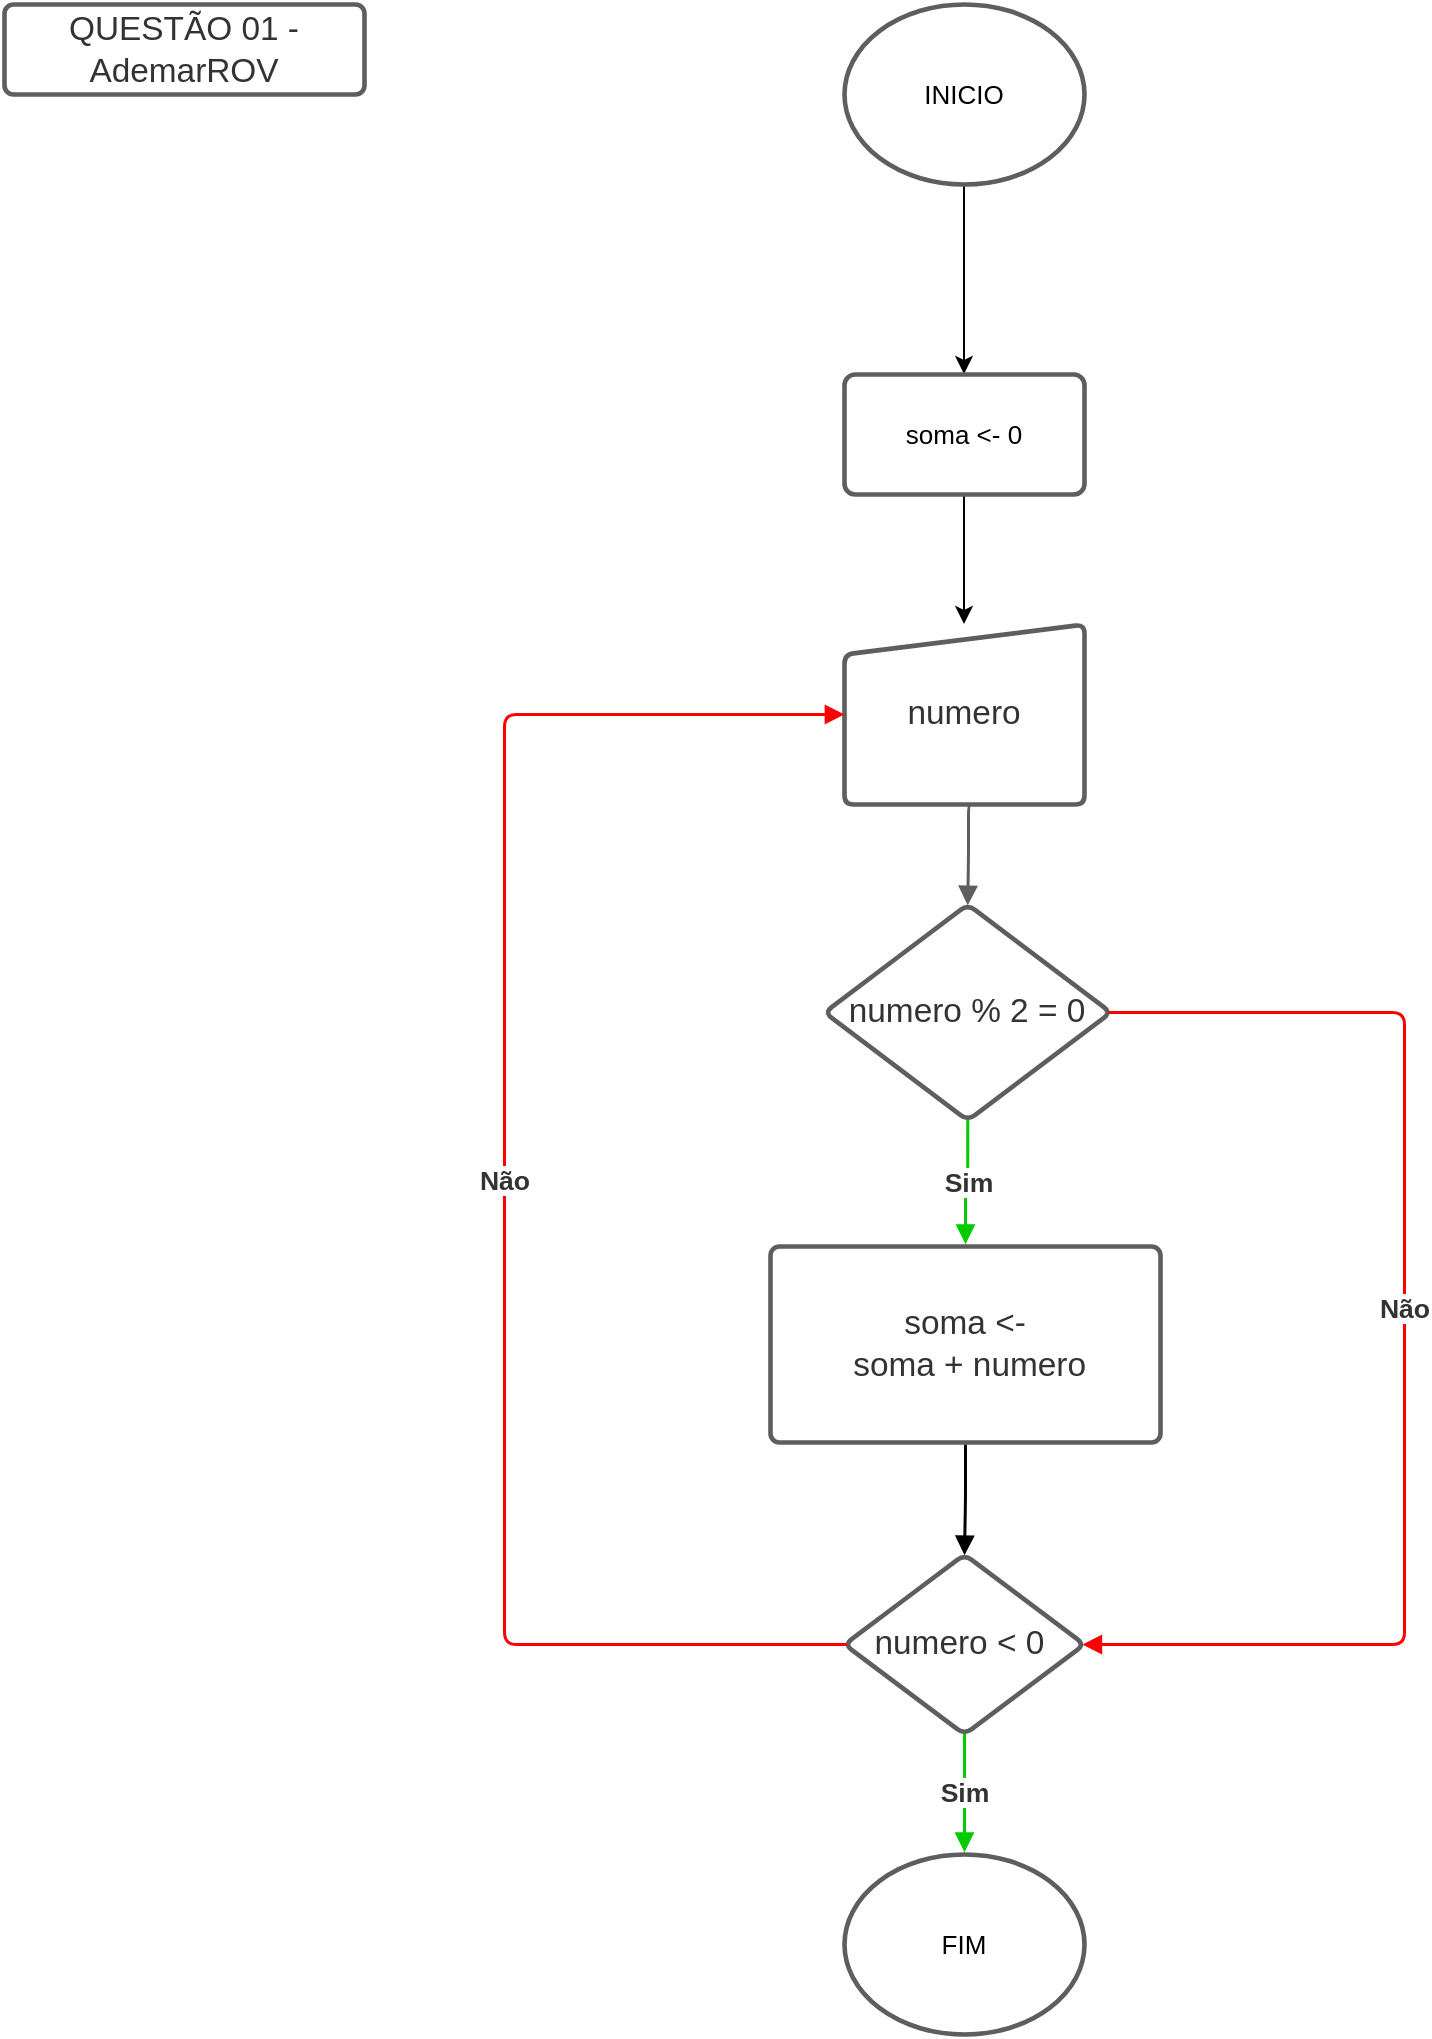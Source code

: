 <mxfile>
    <diagram id="K9tdpp2gKXIHnt1HSWHF" name="Página-1">
        <mxGraphModel dx="1551" dy="1117" grid="1" gridSize="10" guides="1" tooltips="1" connect="1" arrows="1" fold="1" page="1" pageScale="1" pageWidth="900" pageHeight="1600" background="#ffffff" math="0" shadow="0">
            <root>
                <mxCell id="0"/>
                <mxCell id="1" parent="0"/>
                <mxCell id="39" value="" style="edgeStyle=none;html=1;" parent="1" source="17" target="38" edge="1">
                    <mxGeometry relative="1" as="geometry"/>
                </mxCell>
                <UserObject label="INICIO" lucidchartObjectId="Ai5FZ1JvLxx2" id="17">
                    <mxCell style="html=1;overflow=block;blockSpacing=1;whiteSpace=wrap;ellipse;fontSize=13;spacing=3.8;strokeColor=#5e5e5e;strokeOpacity=100;rounded=1;absoluteArcSize=1;arcSize=9;strokeWidth=2.3;" parent="1" vertex="1">
                        <mxGeometry x="520" y="160" width="120" height="90" as="geometry"/>
                    </mxCell>
                </UserObject>
                <UserObject label="numero" lucidchartObjectId="bj5FjvRi9e_q" id="18">
                    <mxCell style="html=1;overflow=block;blockSpacing=1;whiteSpace=wrap;shape=manualInput;size=15;fontSize=16.7;fontColor=#333333;spacing=3.8;strokeColor=#5e5e5e;strokeOpacity=100;rounded=1;absoluteArcSize=1;arcSize=9;strokeWidth=2.3;" parent="1" vertex="1">
                        <mxGeometry x="520" y="470" width="120" height="90" as="geometry"/>
                    </mxCell>
                </UserObject>
                <UserObject label="" lucidchartObjectId="Wj5F3mifb_-X" id="20">
                    <mxCell style="html=1;jettySize=18;whiteSpace=wrap;fontSize=13;strokeColor=#5E5E5E;strokeWidth=1.5;rounded=1;arcSize=12;edgeStyle=orthogonalEdgeStyle;startArrow=none;endArrow=block;endFill=1;exitX=0.525;exitY=1;entryX=0.5;entryY=0.004;entryPerimeter=0;exitDx=0;exitDy=0;exitPerimeter=0;" parent="1" source="18" target="21" edge="1">
                        <mxGeometry width="100" height="100" relative="1" as="geometry">
                            <Array as="points">
                                <mxPoint x="582" y="560"/>
                                <mxPoint x="582" y="585"/>
                                <mxPoint x="582" y="585"/>
                            </Array>
                        </mxGeometry>
                    </mxCell>
                </UserObject>
                <UserObject label="numero % 2 = 0" lucidchartObjectId="zl5FUpSJSLbD" id="21">
                    <mxCell style="html=1;overflow=block;blockSpacing=1;whiteSpace=wrap;rhombus;fontSize=16.7;fontColor=#333333;spacing=3.8;strokeColor=#5E5E5E;rounded=1;absoluteArcSize=1;arcSize=9;strokeWidth=2.3;" parent="1" vertex="1">
                        <mxGeometry x="510" y="610" width="143.27" height="108" as="geometry"/>
                    </mxCell>
                </UserObject>
                <UserObject label="" lucidchartObjectId="xn5FYrm~yZ6w" id="22">
                    <mxCell style="html=1;jettySize=18;whiteSpace=wrap;fontSize=13.3;fontColor=#333333;fontStyle=1;strokeColor=#00CC00;strokeWidth=1.5;rounded=1;arcSize=12;edgeStyle=orthogonalEdgeStyle;startArrow=none;endArrow=block;endFill=1;exitX=0.5;exitY=0.996;exitPerimeter=0;entryX=0.5;entryY=-0.012;entryPerimeter=0;" parent="1" source="21" target="24" edge="1">
                        <mxGeometry width="100" height="100" relative="1" as="geometry">
                            <Array as="points"/>
                        </mxGeometry>
                    </mxCell>
                </UserObject>
                <mxCell id="23" value="Sim" style="text;html=1;resizable=0;labelBackgroundColor=default;align=center;verticalAlign=middle;fontStyle=1;fontColor=#333333;fontSize=13.3;" parent="22" vertex="1">
                    <mxGeometry relative="1" as="geometry"/>
                </mxCell>
                <UserObject label="soma &amp;lt;-&lt;br&gt;&amp;nbsp;soma + numero" lucidchartObjectId="Ln5F60cClDGP" id="24">
                    <mxCell style="html=1;overflow=block;blockSpacing=1;whiteSpace=wrap;fontSize=16.7;fontColor=#333333;spacing=9;strokeColor=#5E5E5E;rounded=1;absoluteArcSize=1;arcSize=9;strokeWidth=2.3;" parent="1" vertex="1">
                        <mxGeometry x="483" y="781" width="195" height="98" as="geometry"/>
                    </mxCell>
                </UserObject>
                <UserObject label="" lucidchartObjectId="Mu5FEFEUyrn3" id="25">
                    <mxCell style="html=1;jettySize=18;whiteSpace=wrap;fontSize=13;strokeColor=#000000;strokeWidth=1.5;rounded=1;arcSize=12;edgeStyle=orthogonalEdgeStyle;startArrow=none;endArrow=block;endFill=1;exitX=0.5;exitY=1.012;exitPerimeter=0;entryX=0.5;entryY=0.004;entryPerimeter=0;" parent="1" source="24" target="26" edge="1">
                        <mxGeometry width="100" height="100" relative="1" as="geometry">
                            <Array as="points"/>
                        </mxGeometry>
                    </mxCell>
                </UserObject>
                <UserObject label="numero &amp;lt; 0&amp;nbsp;" lucidchartObjectId="Nu5FWuRRP7.q" id="26">
                    <mxCell style="html=1;overflow=block;blockSpacing=1;whiteSpace=wrap;rhombus;fontSize=16.7;fontColor=#333333;spacing=3.8;strokeColor=#5E5E5E;rounded=1;absoluteArcSize=1;arcSize=9;strokeWidth=2.3;" parent="1" vertex="1">
                        <mxGeometry x="520" y="935" width="120" height="90" as="geometry"/>
                    </mxCell>
                </UserObject>
                <UserObject label="" lucidchartObjectId="sv5FRH7WopwM" id="27">
                    <mxCell style="html=1;jettySize=18;whiteSpace=wrap;fontSize=13.3;fontColor=#333333;fontStyle=1;strokeColor=#FF0000;strokeWidth=1.5;rounded=1;arcSize=12;edgeStyle=orthogonalEdgeStyle;startArrow=none;endArrow=block;endFill=1;exitX=0.009;exitY=0.5;exitPerimeter=0;entryX=0;entryY=0.5;entryDx=0;entryDy=0;" parent="1" source="26" target="18" edge="1">
                        <mxGeometry width="100" height="100" relative="1" as="geometry">
                            <Array as="points">
                                <mxPoint x="350" y="980"/>
                                <mxPoint x="350" y="515"/>
                            </Array>
                            <mxPoint x="480" y="560" as="targetPoint"/>
                        </mxGeometry>
                    </mxCell>
                </UserObject>
                <mxCell id="28" value="Não" style="text;html=1;resizable=0;labelBackgroundColor=default;align=center;verticalAlign=middle;fontStyle=1;fontColor=#333333;fontSize=13.3;" parent="27" vertex="1">
                    <mxGeometry relative="1" as="geometry"/>
                </mxCell>
                <UserObject label="" lucidchartObjectId="jx5FJdsioV.R" id="29">
                    <mxCell style="html=1;jettySize=18;whiteSpace=wrap;fontSize=13.3;fontColor=#333333;fontStyle=1;strokeColor=#00CC00;strokeWidth=1.5;rounded=1;arcSize=12;edgeStyle=orthogonalEdgeStyle;startArrow=none;endArrow=block;endFill=1;exitX=0.5;exitY=0.996;exitPerimeter=0;entryX=0.5;entryY=-0.013;entryPerimeter=0;" parent="1" source="26" target="31" edge="1">
                        <mxGeometry width="100" height="100" relative="1" as="geometry">
                            <Array as="points"/>
                        </mxGeometry>
                    </mxCell>
                </UserObject>
                <mxCell id="30" value="Sim" style="text;html=1;resizable=0;labelBackgroundColor=default;align=center;verticalAlign=middle;fontStyle=1;fontColor=#333333;fontSize=13.3;" parent="29" vertex="1">
                    <mxGeometry relative="1" as="geometry"/>
                </mxCell>
                <UserObject label="FIM" lucidchartObjectId="nx5Fg~2egVMx" id="31">
                    <mxCell style="html=1;overflow=block;blockSpacing=1;whiteSpace=wrap;ellipse;fontSize=13;spacing=3.8;strokeColor=#5e5e5e;strokeOpacity=100;rounded=1;absoluteArcSize=1;arcSize=9;strokeWidth=2.3;" parent="1" vertex="1">
                        <mxGeometry x="520" y="1085" width="120" height="90" as="geometry"/>
                    </mxCell>
                </UserObject>
                <UserObject label="" lucidchartObjectId="6z5FYFyKAM6v" id="32">
                    <mxCell style="html=1;jettySize=18;whiteSpace=wrap;fontSize=13.3;fontColor=#333333;fontStyle=1;strokeColor=#FF0000;strokeWidth=1.5;rounded=1;arcSize=12;edgeStyle=orthogonalEdgeStyle;startArrow=none;endArrow=block;endFill=1;exitX=0.991;exitY=0.5;exitPerimeter=0;entryX=0.991;entryY=0.5;entryPerimeter=0;" parent="1" source="21" target="26" edge="1">
                        <mxGeometry width="100" height="100" relative="1" as="geometry">
                            <Array as="points">
                                <mxPoint x="800" y="664"/>
                                <mxPoint x="800" y="980"/>
                            </Array>
                        </mxGeometry>
                    </mxCell>
                </UserObject>
                <mxCell id="33" value="Não" style="text;html=1;resizable=0;labelBackgroundColor=default;align=center;verticalAlign=middle;fontStyle=1;fontColor=#333333;fontSize=13.3;" parent="32" vertex="1">
                    <mxGeometry relative="1" as="geometry">
                        <mxPoint y="-17" as="offset"/>
                    </mxGeometry>
                </mxCell>
                <UserObject label="QUESTÃO 01 - AdemarROV" lucidchartObjectId="hB5FAly2sNbj" id="34">
                    <mxCell style="html=1;overflow=block;blockSpacing=1;whiteSpace=wrap;fontSize=16.7;fontColor=#333333;spacing=0;strokeColor=#5e5e5e;strokeOpacity=100;rounded=1;absoluteArcSize=1;arcSize=9;strokeWidth=2.3;fillColor=none;" parent="1" vertex="1">
                        <mxGeometry x="100" y="160" width="180" height="45" as="geometry"/>
                    </mxCell>
                </UserObject>
                <mxCell id="40" style="edgeStyle=none;html=1;entryX=0.5;entryY=0;entryDx=0;entryDy=0;" parent="1" source="38" target="18" edge="1">
                    <mxGeometry relative="1" as="geometry"/>
                </mxCell>
                <mxCell id="38" value="soma &amp;lt;- 0" style="whiteSpace=wrap;html=1;fontSize=13;strokeColor=#5e5e5e;spacing=3.8;rounded=1;arcSize=9;strokeWidth=2.3;" parent="1" vertex="1">
                    <mxGeometry x="520" y="345" width="120" height="60" as="geometry"/>
                </mxCell>
            </root>
        </mxGraphModel>
    </diagram>
</mxfile>